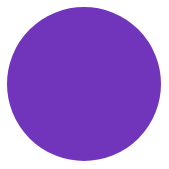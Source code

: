 <mxfile version="24.5.1" type="device">
  <diagram name="Page-1" id="mlA6IjTmCKsFZeNsalOQ">
    <mxGraphModel dx="191" dy="114" grid="1" gridSize="10" guides="1" tooltips="1" connect="1" arrows="1" fold="1" page="1" pageScale="1" pageWidth="850" pageHeight="1100" math="0" shadow="0">
      <root>
        <mxCell id="0" />
        <mxCell id="1" parent="0" />
        <mxCell id="GV4G6KB-Uf_h5Lo7Am1R-1" value="" style="ellipse;whiteSpace=wrap;html=1;aspect=fixed;strokeWidth=3;fillColor=#7135bb;fontColor=#ffffff;strokeColor=#FFFFFF;" parent="1" vertex="1">
          <mxGeometry x="380" y="420" width="80" height="80" as="geometry" />
        </mxCell>
      </root>
    </mxGraphModel>
  </diagram>
</mxfile>
